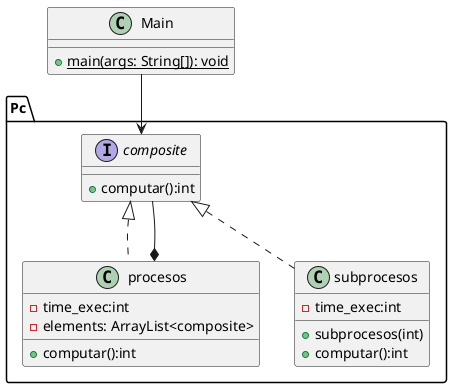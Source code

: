 @startuml

package Pc{
    
    interface composite{
        +computar():int
    }
    
    class procesos implements composite{
        -time_exec:int
        -elements: ArrayList<composite>
        +computar():int
    }
    
    class subprocesos implements composite{
        -time_exec:int
        +subprocesos(int)
        +computar():int
    }
}

class Main{
    + main(args: String[]): void {static}
}

Main --> composite
composite --* procesos

@enduml
